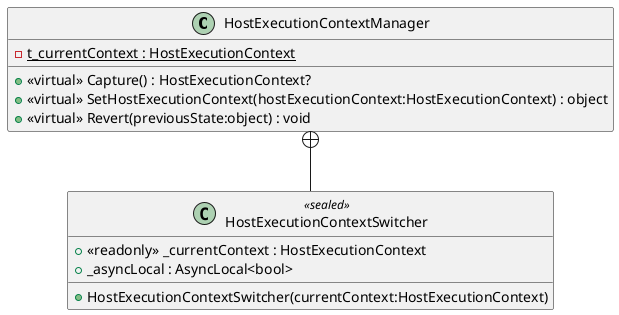 @startuml
class HostExecutionContextManager {
    - {static} t_currentContext : HostExecutionContext
    + <<virtual>> Capture() : HostExecutionContext?
    + <<virtual>> SetHostExecutionContext(hostExecutionContext:HostExecutionContext) : object
    + <<virtual>> Revert(previousState:object) : void
}
class HostExecutionContextSwitcher <<sealed>> {
    + <<readonly>> _currentContext : HostExecutionContext
    + _asyncLocal : AsyncLocal<bool>
    + HostExecutionContextSwitcher(currentContext:HostExecutionContext)
}
HostExecutionContextManager +-- HostExecutionContextSwitcher
@enduml
